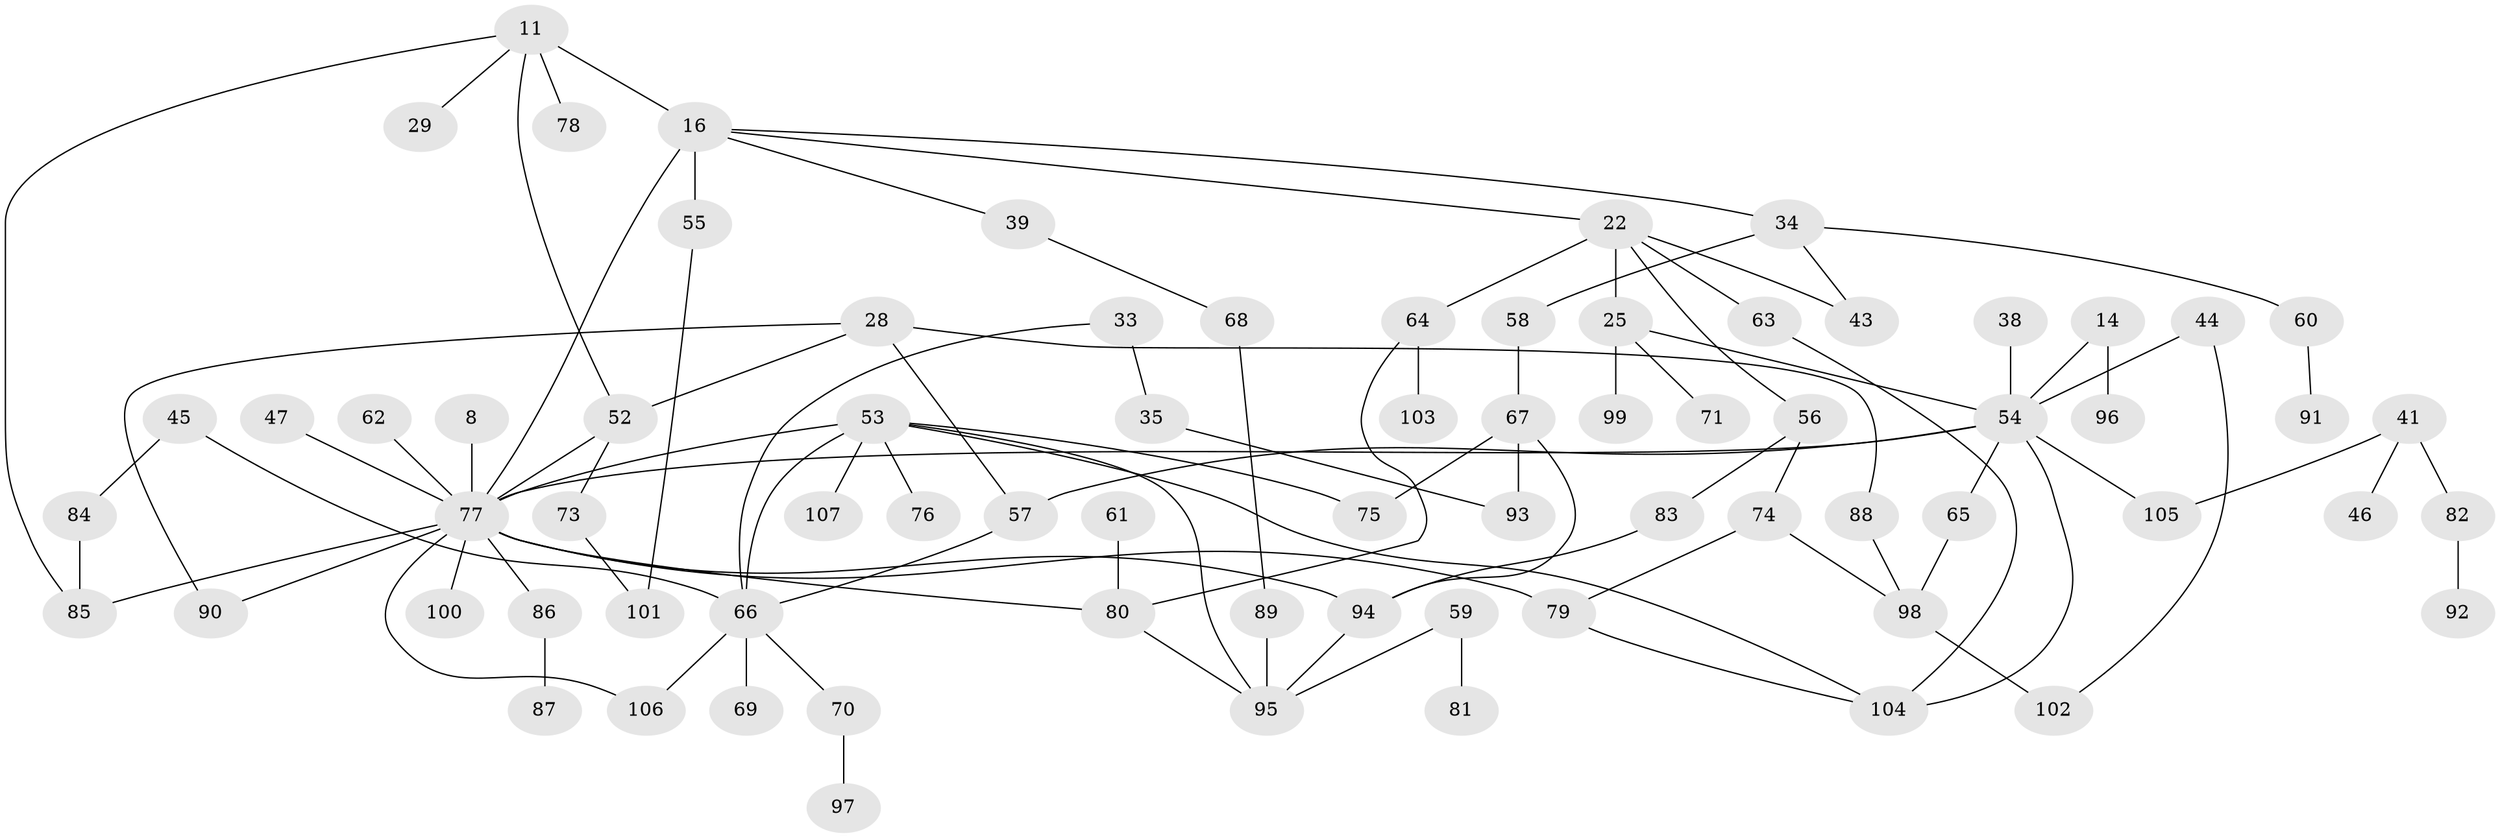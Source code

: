 // original degree distribution, {6: 0.009345794392523364, 4: 0.205607476635514, 7: 0.018691588785046728, 3: 0.16822429906542055, 1: 0.2336448598130841, 5: 0.04672897196261682, 2: 0.3177570093457944}
// Generated by graph-tools (version 1.1) at 2025/45/03/04/25 21:45:03]
// undirected, 74 vertices, 98 edges
graph export_dot {
graph [start="1"]
  node [color=gray90,style=filled];
  8;
  11 [super="+9"];
  14;
  16 [super="+3"];
  22 [super="+19+18"];
  25;
  28;
  29;
  33;
  34;
  35;
  38;
  39;
  41;
  43;
  44;
  45;
  46;
  47;
  52;
  53 [super="+15+23+50"];
  54 [super="+4+5+27"];
  55;
  56;
  57 [super="+12"];
  58;
  59;
  60;
  61;
  62;
  63;
  64 [super="+24"];
  65;
  66 [super="+36+42+26"];
  67;
  68;
  69;
  70;
  71;
  73;
  74;
  75 [super="+49"];
  76;
  77 [super="+30+6+31+7+72"];
  78;
  79 [super="+48"];
  80 [super="+21"];
  81;
  82 [super="+51"];
  83;
  84;
  85;
  86;
  87;
  88;
  89;
  90;
  91;
  92;
  93;
  94;
  95 [super="+37"];
  96;
  97;
  98;
  99;
  100;
  101;
  102;
  103;
  104;
  105 [super="+40"];
  106;
  107;
  8 -- 77;
  11 -- 29;
  11 -- 85;
  11 -- 16 [weight=2];
  11 -- 52;
  11 -- 78;
  14 -- 96;
  14 -- 54;
  16 -- 34;
  16 -- 39;
  16 -- 55;
  16 -- 22 [weight=2];
  16 -- 77 [weight=2];
  22 -- 63;
  22 -- 64;
  22 -- 56;
  22 -- 25;
  22 -- 43;
  25 -- 71;
  25 -- 99;
  25 -- 54;
  28 -- 88;
  28 -- 52;
  28 -- 90;
  28 -- 57;
  33 -- 35;
  33 -- 66;
  34 -- 58;
  34 -- 60;
  34 -- 43;
  35 -- 93;
  38 -- 54;
  39 -- 68;
  41 -- 46;
  41 -- 105 [weight=2];
  41 -- 82;
  44 -- 102;
  44 -- 54;
  45 -- 84;
  45 -- 66;
  47 -- 77;
  52 -- 73;
  52 -- 77;
  53 -- 107;
  53 -- 104;
  53 -- 76;
  53 -- 66;
  53 -- 75;
  53 -- 77 [weight=2];
  53 -- 95;
  54 -- 65;
  54 -- 104;
  54 -- 57;
  54 -- 105;
  54 -- 77 [weight=3];
  55 -- 101;
  56 -- 74;
  56 -- 83;
  57 -- 66 [weight=2];
  58 -- 67;
  59 -- 81;
  59 -- 95;
  60 -- 91;
  61 -- 80;
  62 -- 77;
  63 -- 104;
  64 -- 80;
  64 -- 103;
  65 -- 98;
  66 -- 69;
  66 -- 106;
  66 -- 70;
  67 -- 93;
  67 -- 94;
  67 -- 75;
  68 -- 89;
  70 -- 97;
  73 -- 101;
  74 -- 79;
  74 -- 98;
  77 -- 100;
  77 -- 106;
  77 -- 86;
  77 -- 80 [weight=2];
  77 -- 85;
  77 -- 90;
  77 -- 94;
  77 -- 79;
  79 -- 104;
  80 -- 95;
  82 -- 92;
  83 -- 94;
  84 -- 85;
  86 -- 87;
  88 -- 98;
  89 -- 95;
  94 -- 95;
  98 -- 102;
}
